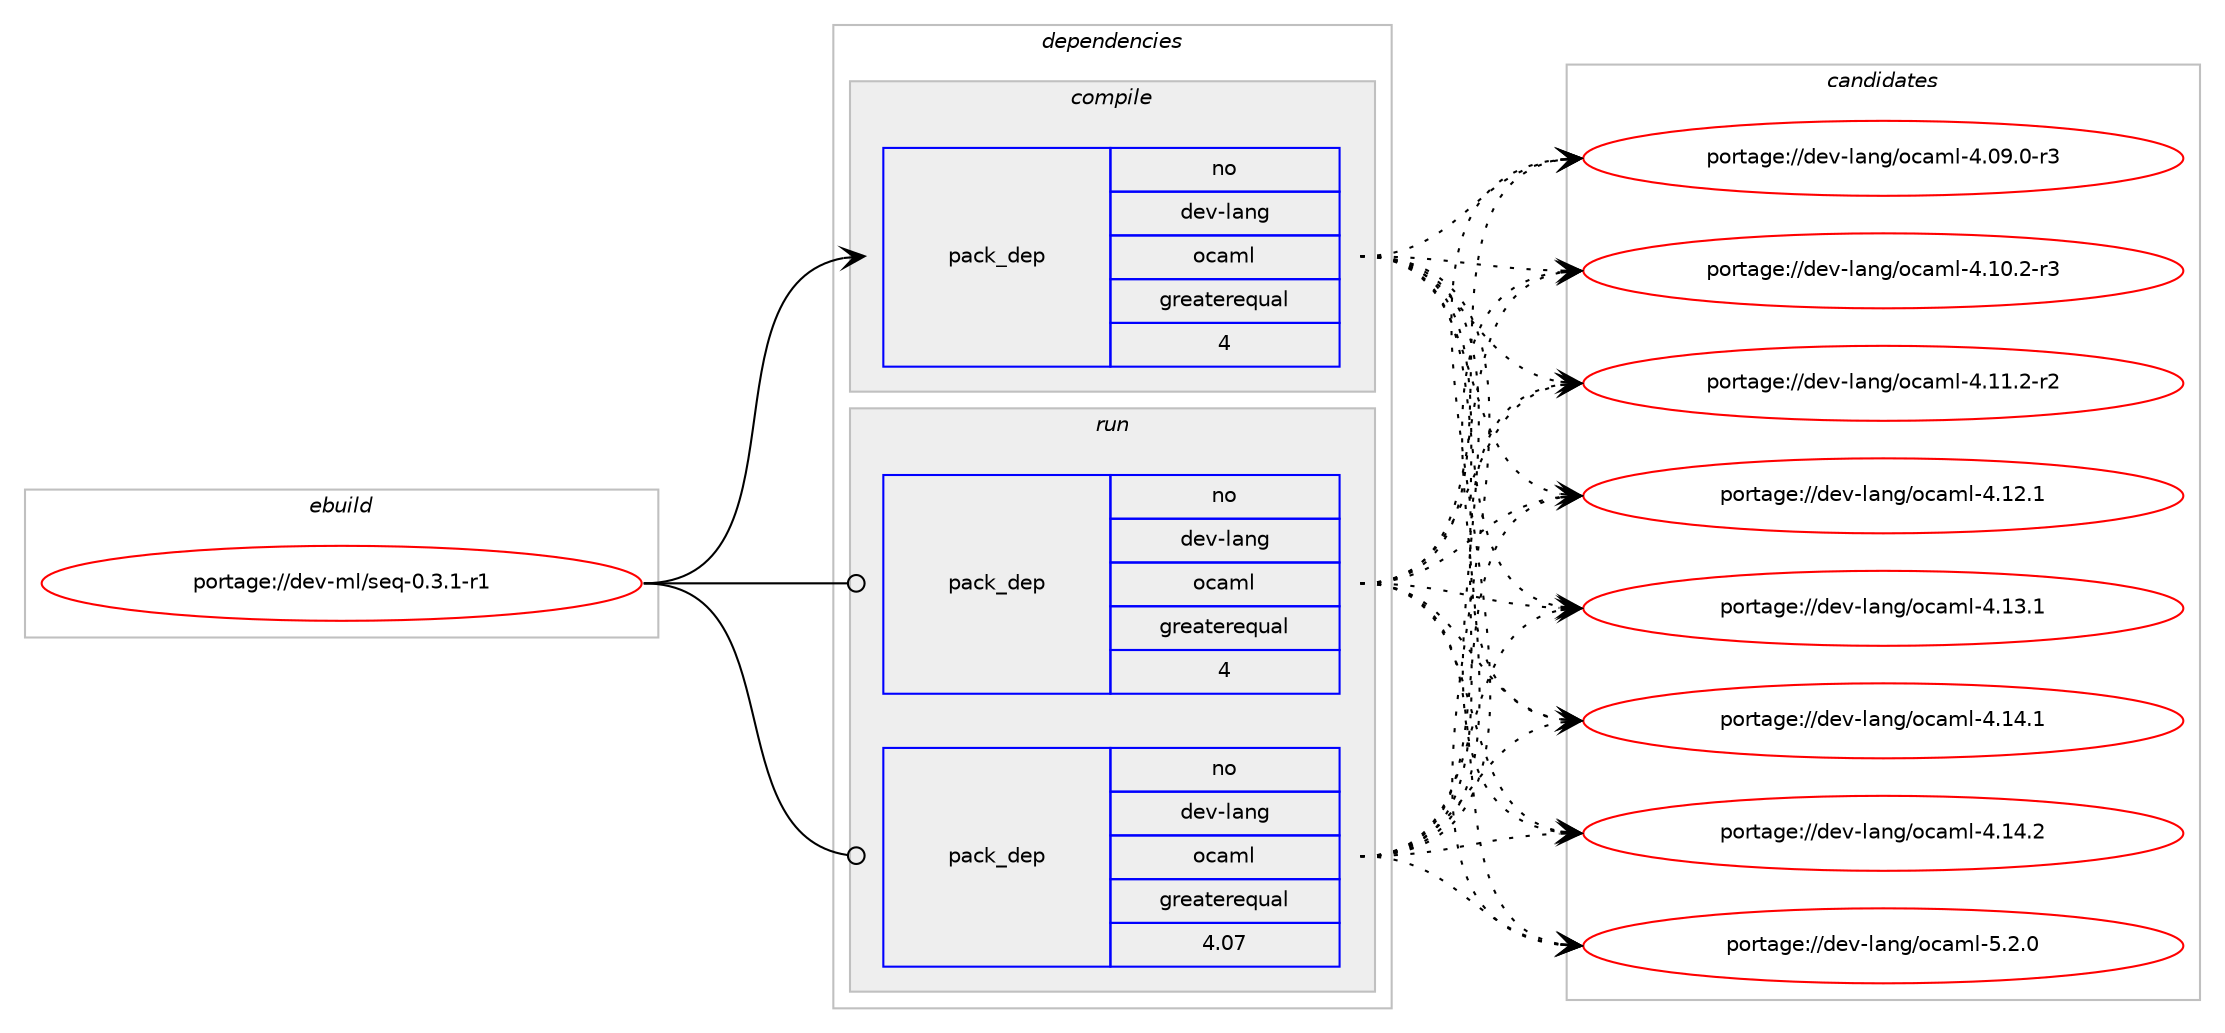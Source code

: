 digraph prolog {

# *************
# Graph options
# *************

newrank=true;
concentrate=true;
compound=true;
graph [rankdir=LR,fontname=Helvetica,fontsize=10,ranksep=1.5];#, ranksep=2.5, nodesep=0.2];
edge  [arrowhead=vee];
node  [fontname=Helvetica,fontsize=10];

# **********
# The ebuild
# **********

subgraph cluster_leftcol {
color=gray;
rank=same;
label=<<i>ebuild</i>>;
id [label="portage://dev-ml/seq-0.3.1-r1", color=red, width=4, href="../dev-ml/seq-0.3.1-r1.svg"];
}

# ****************
# The dependencies
# ****************

subgraph cluster_midcol {
color=gray;
label=<<i>dependencies</i>>;
subgraph cluster_compile {
fillcolor="#eeeeee";
style=filled;
label=<<i>compile</i>>;
subgraph pack32572 {
dependency62612 [label=<<TABLE BORDER="0" CELLBORDER="1" CELLSPACING="0" CELLPADDING="4" WIDTH="220"><TR><TD ROWSPAN="6" CELLPADDING="30">pack_dep</TD></TR><TR><TD WIDTH="110">no</TD></TR><TR><TD>dev-lang</TD></TR><TR><TD>ocaml</TD></TR><TR><TD>greaterequal</TD></TR><TR><TD>4</TD></TR></TABLE>>, shape=none, color=blue];
}
id:e -> dependency62612:w [weight=20,style="solid",arrowhead="vee"];
# *** BEGIN UNKNOWN DEPENDENCY TYPE (TODO) ***
# id -> package_dependency(portage://dev-ml/seq-0.3.1-r1,install,no,dev-ml,dune,none,[,,],any_same_slot,[])
# *** END UNKNOWN DEPENDENCY TYPE (TODO) ***

}
subgraph cluster_compileandrun {
fillcolor="#eeeeee";
style=filled;
label=<<i>compile and run</i>>;
}
subgraph cluster_run {
fillcolor="#eeeeee";
style=filled;
label=<<i>run</i>>;
subgraph pack32573 {
dependency62613 [label=<<TABLE BORDER="0" CELLBORDER="1" CELLSPACING="0" CELLPADDING="4" WIDTH="220"><TR><TD ROWSPAN="6" CELLPADDING="30">pack_dep</TD></TR><TR><TD WIDTH="110">no</TD></TR><TR><TD>dev-lang</TD></TR><TR><TD>ocaml</TD></TR><TR><TD>greaterequal</TD></TR><TR><TD>4</TD></TR></TABLE>>, shape=none, color=blue];
}
id:e -> dependency62613:w [weight=20,style="solid",arrowhead="odot"];
subgraph pack32574 {
dependency62614 [label=<<TABLE BORDER="0" CELLBORDER="1" CELLSPACING="0" CELLPADDING="4" WIDTH="220"><TR><TD ROWSPAN="6" CELLPADDING="30">pack_dep</TD></TR><TR><TD WIDTH="110">no</TD></TR><TR><TD>dev-lang</TD></TR><TR><TD>ocaml</TD></TR><TR><TD>greaterequal</TD></TR><TR><TD>4.07</TD></TR></TABLE>>, shape=none, color=blue];
}
id:e -> dependency62614:w [weight=20,style="solid",arrowhead="odot"];
# *** BEGIN UNKNOWN DEPENDENCY TYPE (TODO) ***
# id -> package_dependency(portage://dev-ml/seq-0.3.1-r1,run,no,dev-ml,dune,none,[,,],any_same_slot,[])
# *** END UNKNOWN DEPENDENCY TYPE (TODO) ***

}
}

# **************
# The candidates
# **************

subgraph cluster_choices {
rank=same;
color=gray;
label=<<i>candidates</i>>;

subgraph choice32572 {
color=black;
nodesep=1;
choice1001011184510897110103471119997109108455246485746484511451 [label="portage://dev-lang/ocaml-4.09.0-r3", color=red, width=4,href="../dev-lang/ocaml-4.09.0-r3.svg"];
choice1001011184510897110103471119997109108455246494846504511451 [label="portage://dev-lang/ocaml-4.10.2-r3", color=red, width=4,href="../dev-lang/ocaml-4.10.2-r3.svg"];
choice1001011184510897110103471119997109108455246494946504511450 [label="portage://dev-lang/ocaml-4.11.2-r2", color=red, width=4,href="../dev-lang/ocaml-4.11.2-r2.svg"];
choice100101118451089711010347111999710910845524649504649 [label="portage://dev-lang/ocaml-4.12.1", color=red, width=4,href="../dev-lang/ocaml-4.12.1.svg"];
choice100101118451089711010347111999710910845524649514649 [label="portage://dev-lang/ocaml-4.13.1", color=red, width=4,href="../dev-lang/ocaml-4.13.1.svg"];
choice100101118451089711010347111999710910845524649524649 [label="portage://dev-lang/ocaml-4.14.1", color=red, width=4,href="../dev-lang/ocaml-4.14.1.svg"];
choice100101118451089711010347111999710910845524649524650 [label="portage://dev-lang/ocaml-4.14.2", color=red, width=4,href="../dev-lang/ocaml-4.14.2.svg"];
choice1001011184510897110103471119997109108455346504648 [label="portage://dev-lang/ocaml-5.2.0", color=red, width=4,href="../dev-lang/ocaml-5.2.0.svg"];
dependency62612:e -> choice1001011184510897110103471119997109108455246485746484511451:w [style=dotted,weight="100"];
dependency62612:e -> choice1001011184510897110103471119997109108455246494846504511451:w [style=dotted,weight="100"];
dependency62612:e -> choice1001011184510897110103471119997109108455246494946504511450:w [style=dotted,weight="100"];
dependency62612:e -> choice100101118451089711010347111999710910845524649504649:w [style=dotted,weight="100"];
dependency62612:e -> choice100101118451089711010347111999710910845524649514649:w [style=dotted,weight="100"];
dependency62612:e -> choice100101118451089711010347111999710910845524649524649:w [style=dotted,weight="100"];
dependency62612:e -> choice100101118451089711010347111999710910845524649524650:w [style=dotted,weight="100"];
dependency62612:e -> choice1001011184510897110103471119997109108455346504648:w [style=dotted,weight="100"];
}
subgraph choice32573 {
color=black;
nodesep=1;
choice1001011184510897110103471119997109108455246485746484511451 [label="portage://dev-lang/ocaml-4.09.0-r3", color=red, width=4,href="../dev-lang/ocaml-4.09.0-r3.svg"];
choice1001011184510897110103471119997109108455246494846504511451 [label="portage://dev-lang/ocaml-4.10.2-r3", color=red, width=4,href="../dev-lang/ocaml-4.10.2-r3.svg"];
choice1001011184510897110103471119997109108455246494946504511450 [label="portage://dev-lang/ocaml-4.11.2-r2", color=red, width=4,href="../dev-lang/ocaml-4.11.2-r2.svg"];
choice100101118451089711010347111999710910845524649504649 [label="portage://dev-lang/ocaml-4.12.1", color=red, width=4,href="../dev-lang/ocaml-4.12.1.svg"];
choice100101118451089711010347111999710910845524649514649 [label="portage://dev-lang/ocaml-4.13.1", color=red, width=4,href="../dev-lang/ocaml-4.13.1.svg"];
choice100101118451089711010347111999710910845524649524649 [label="portage://dev-lang/ocaml-4.14.1", color=red, width=4,href="../dev-lang/ocaml-4.14.1.svg"];
choice100101118451089711010347111999710910845524649524650 [label="portage://dev-lang/ocaml-4.14.2", color=red, width=4,href="../dev-lang/ocaml-4.14.2.svg"];
choice1001011184510897110103471119997109108455346504648 [label="portage://dev-lang/ocaml-5.2.0", color=red, width=4,href="../dev-lang/ocaml-5.2.0.svg"];
dependency62613:e -> choice1001011184510897110103471119997109108455246485746484511451:w [style=dotted,weight="100"];
dependency62613:e -> choice1001011184510897110103471119997109108455246494846504511451:w [style=dotted,weight="100"];
dependency62613:e -> choice1001011184510897110103471119997109108455246494946504511450:w [style=dotted,weight="100"];
dependency62613:e -> choice100101118451089711010347111999710910845524649504649:w [style=dotted,weight="100"];
dependency62613:e -> choice100101118451089711010347111999710910845524649514649:w [style=dotted,weight="100"];
dependency62613:e -> choice100101118451089711010347111999710910845524649524649:w [style=dotted,weight="100"];
dependency62613:e -> choice100101118451089711010347111999710910845524649524650:w [style=dotted,weight="100"];
dependency62613:e -> choice1001011184510897110103471119997109108455346504648:w [style=dotted,weight="100"];
}
subgraph choice32574 {
color=black;
nodesep=1;
choice1001011184510897110103471119997109108455246485746484511451 [label="portage://dev-lang/ocaml-4.09.0-r3", color=red, width=4,href="../dev-lang/ocaml-4.09.0-r3.svg"];
choice1001011184510897110103471119997109108455246494846504511451 [label="portage://dev-lang/ocaml-4.10.2-r3", color=red, width=4,href="../dev-lang/ocaml-4.10.2-r3.svg"];
choice1001011184510897110103471119997109108455246494946504511450 [label="portage://dev-lang/ocaml-4.11.2-r2", color=red, width=4,href="../dev-lang/ocaml-4.11.2-r2.svg"];
choice100101118451089711010347111999710910845524649504649 [label="portage://dev-lang/ocaml-4.12.1", color=red, width=4,href="../dev-lang/ocaml-4.12.1.svg"];
choice100101118451089711010347111999710910845524649514649 [label="portage://dev-lang/ocaml-4.13.1", color=red, width=4,href="../dev-lang/ocaml-4.13.1.svg"];
choice100101118451089711010347111999710910845524649524649 [label="portage://dev-lang/ocaml-4.14.1", color=red, width=4,href="../dev-lang/ocaml-4.14.1.svg"];
choice100101118451089711010347111999710910845524649524650 [label="portage://dev-lang/ocaml-4.14.2", color=red, width=4,href="../dev-lang/ocaml-4.14.2.svg"];
choice1001011184510897110103471119997109108455346504648 [label="portage://dev-lang/ocaml-5.2.0", color=red, width=4,href="../dev-lang/ocaml-5.2.0.svg"];
dependency62614:e -> choice1001011184510897110103471119997109108455246485746484511451:w [style=dotted,weight="100"];
dependency62614:e -> choice1001011184510897110103471119997109108455246494846504511451:w [style=dotted,weight="100"];
dependency62614:e -> choice1001011184510897110103471119997109108455246494946504511450:w [style=dotted,weight="100"];
dependency62614:e -> choice100101118451089711010347111999710910845524649504649:w [style=dotted,weight="100"];
dependency62614:e -> choice100101118451089711010347111999710910845524649514649:w [style=dotted,weight="100"];
dependency62614:e -> choice100101118451089711010347111999710910845524649524649:w [style=dotted,weight="100"];
dependency62614:e -> choice100101118451089711010347111999710910845524649524650:w [style=dotted,weight="100"];
dependency62614:e -> choice1001011184510897110103471119997109108455346504648:w [style=dotted,weight="100"];
}
}

}
